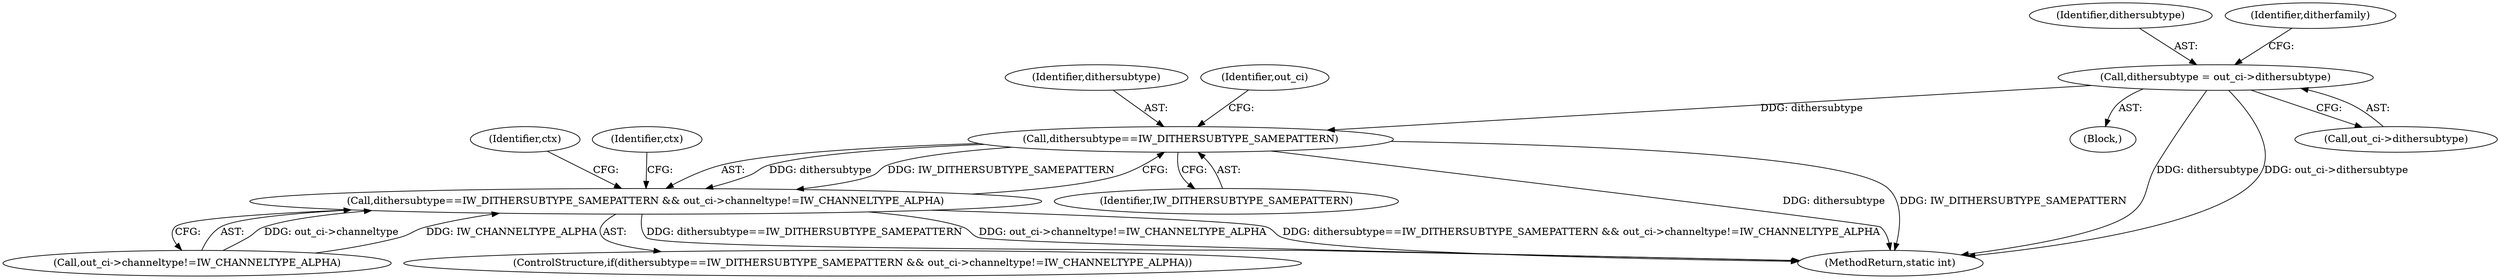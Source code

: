 digraph "0_imageworsener_a4f247707f08e322f0b41e82c3e06e224240a654_0@pointer" {
"1000300" [label="(Call,dithersubtype = out_ci->dithersubtype)"];
"1000312" [label="(Call,dithersubtype==IW_DITHERSUBTYPE_SAMEPATTERN)"];
"1000311" [label="(Call,dithersubtype==IW_DITHERSUBTYPE_SAMEPATTERN && out_ci->channeltype!=IW_CHANNELTYPE_ALPHA)"];
"1000332" [label="(Identifier,ctx)"];
"1000300" [label="(Call,dithersubtype = out_ci->dithersubtype)"];
"1000301" [label="(Identifier,dithersubtype)"];
"1000307" [label="(Identifier,ditherfamily)"];
"1000313" [label="(Identifier,dithersubtype)"];
"1000323" [label="(Identifier,ctx)"];
"1000112" [label="(Block,)"];
"1000317" [label="(Identifier,out_ci)"];
"1000315" [label="(Call,out_ci->channeltype!=IW_CHANNELTYPE_ALPHA)"];
"1000311" [label="(Call,dithersubtype==IW_DITHERSUBTYPE_SAMEPATTERN && out_ci->channeltype!=IW_CHANNELTYPE_ALPHA)"];
"1000314" [label="(Identifier,IW_DITHERSUBTYPE_SAMEPATTERN)"];
"1000852" [label="(MethodReturn,static int)"];
"1000310" [label="(ControlStructure,if(dithersubtype==IW_DITHERSUBTYPE_SAMEPATTERN && out_ci->channeltype!=IW_CHANNELTYPE_ALPHA))"];
"1000302" [label="(Call,out_ci->dithersubtype)"];
"1000312" [label="(Call,dithersubtype==IW_DITHERSUBTYPE_SAMEPATTERN)"];
"1000300" -> "1000112"  [label="AST: "];
"1000300" -> "1000302"  [label="CFG: "];
"1000301" -> "1000300"  [label="AST: "];
"1000302" -> "1000300"  [label="AST: "];
"1000307" -> "1000300"  [label="CFG: "];
"1000300" -> "1000852"  [label="DDG: dithersubtype"];
"1000300" -> "1000852"  [label="DDG: out_ci->dithersubtype"];
"1000300" -> "1000312"  [label="DDG: dithersubtype"];
"1000312" -> "1000311"  [label="AST: "];
"1000312" -> "1000314"  [label="CFG: "];
"1000313" -> "1000312"  [label="AST: "];
"1000314" -> "1000312"  [label="AST: "];
"1000317" -> "1000312"  [label="CFG: "];
"1000311" -> "1000312"  [label="CFG: "];
"1000312" -> "1000852"  [label="DDG: dithersubtype"];
"1000312" -> "1000852"  [label="DDG: IW_DITHERSUBTYPE_SAMEPATTERN"];
"1000312" -> "1000311"  [label="DDG: dithersubtype"];
"1000312" -> "1000311"  [label="DDG: IW_DITHERSUBTYPE_SAMEPATTERN"];
"1000311" -> "1000310"  [label="AST: "];
"1000311" -> "1000315"  [label="CFG: "];
"1000315" -> "1000311"  [label="AST: "];
"1000323" -> "1000311"  [label="CFG: "];
"1000332" -> "1000311"  [label="CFG: "];
"1000311" -> "1000852"  [label="DDG: dithersubtype==IW_DITHERSUBTYPE_SAMEPATTERN"];
"1000311" -> "1000852"  [label="DDG: out_ci->channeltype!=IW_CHANNELTYPE_ALPHA"];
"1000311" -> "1000852"  [label="DDG: dithersubtype==IW_DITHERSUBTYPE_SAMEPATTERN && out_ci->channeltype!=IW_CHANNELTYPE_ALPHA"];
"1000315" -> "1000311"  [label="DDG: out_ci->channeltype"];
"1000315" -> "1000311"  [label="DDG: IW_CHANNELTYPE_ALPHA"];
}
